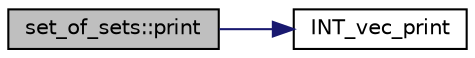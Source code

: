 digraph "set_of_sets::print"
{
  edge [fontname="Helvetica",fontsize="10",labelfontname="Helvetica",labelfontsize="10"];
  node [fontname="Helvetica",fontsize="10",shape=record];
  rankdir="LR";
  Node842 [label="set_of_sets::print",height=0.2,width=0.4,color="black", fillcolor="grey75", style="filled", fontcolor="black"];
  Node842 -> Node843 [color="midnightblue",fontsize="10",style="solid",fontname="Helvetica"];
  Node843 [label="INT_vec_print",height=0.2,width=0.4,color="black", fillcolor="white", style="filled",URL="$df/dbf/sajeeb_8_c.html#a79a5901af0b47dd0d694109543c027fe"];
}
